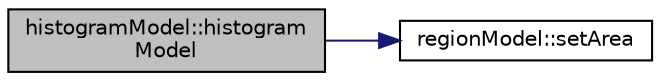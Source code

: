 digraph "histogramModel::histogramModel"
{
  edge [fontname="Helvetica",fontsize="10",labelfontname="Helvetica",labelfontsize="10"];
  node [fontname="Helvetica",fontsize="10",shape=record];
  rankdir="LR";
  Node1 [label="histogramModel::histogram\lModel",height=0.2,width=0.4,color="black", fillcolor="grey75", style="filled", fontcolor="black"];
  Node1 -> Node2 [color="midnightblue",fontsize="10",style="solid",fontname="Helvetica"];
  Node2 [label="regionModel::setArea",height=0.2,width=0.4,color="black", fillcolor="white", style="filled",URL="$classregion_model.html#a7f6a5d1ab86d69e213ebb81973481330"];
}
